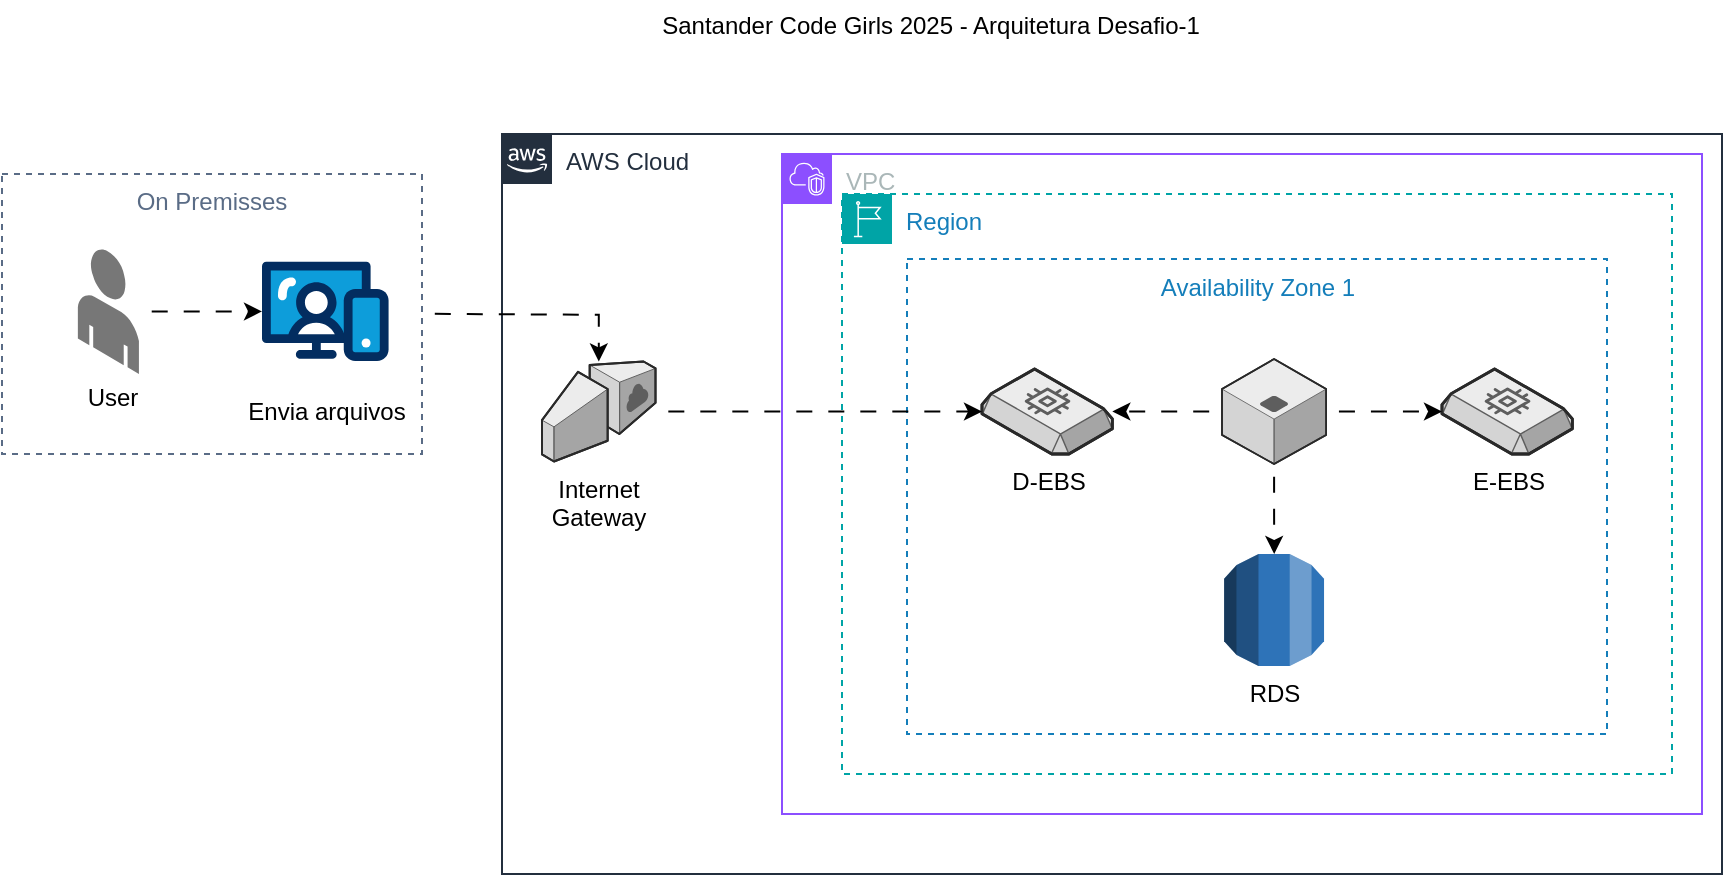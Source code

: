 <mxfile version="28.1.2">
  <diagram name="Página-1" id="4yl0V0nPSvAQnNA2cZoI">
    <mxGraphModel dx="1055" dy="626" grid="0" gridSize="10" guides="1" tooltips="1" connect="1" arrows="1" fold="1" page="1" pageScale="1" pageWidth="1169" pageHeight="827" background="#ffffff" math="0" shadow="0">
      <root>
        <mxCell id="0" />
        <mxCell id="1" parent="0" />
        <mxCell id="ik52JBesOWgbjSkcogyt-33" value="On Premisses" style="fillColor=none;strokeColor=#5A6C86;dashed=1;verticalAlign=top;fontStyle=0;fontColor=#5A6C86;whiteSpace=wrap;html=1;" vertex="1" parent="1">
          <mxGeometry x="40" y="100" width="210" height="140" as="geometry" />
        </mxCell>
        <mxCell id="ik52JBesOWgbjSkcogyt-3" value="AWS Cloud" style="points=[[0,0],[0.25,0],[0.5,0],[0.75,0],[1,0],[1,0.25],[1,0.5],[1,0.75],[1,1],[0.75,1],[0.5,1],[0.25,1],[0,1],[0,0.75],[0,0.5],[0,0.25]];outlineConnect=0;gradientColor=none;html=1;whiteSpace=wrap;fontSize=12;fontStyle=0;container=1;pointerEvents=0;collapsible=0;recursiveResize=0;shape=mxgraph.aws4.group;grIcon=mxgraph.aws4.group_aws_cloud_alt;strokeColor=#232F3E;fillColor=none;verticalAlign=top;align=left;spacingLeft=30;fontColor=#232F3E;dashed=0;" vertex="1" parent="1">
          <mxGeometry x="290" y="80" width="610" height="370" as="geometry" />
        </mxCell>
        <mxCell id="ik52JBesOWgbjSkcogyt-25" value="Internet &lt;br&gt;Gateway" style="verticalLabelPosition=bottom;html=1;verticalAlign=top;strokeWidth=1;align=center;outlineConnect=0;dashed=0;outlineConnect=0;shape=mxgraph.aws3d.internetGateway;fillColor=#ECECEC;strokeColor=#5E5E5E;aspect=fixed;strokeColor2=#292929;" vertex="1" parent="ik52JBesOWgbjSkcogyt-3">
          <mxGeometry x="20" y="113.75" width="56.76" height="50" as="geometry" />
        </mxCell>
        <mxCell id="ik52JBesOWgbjSkcogyt-30" value="Region" style="points=[[0,0],[0.25,0],[0.5,0],[0.75,0],[1,0],[1,0.25],[1,0.5],[1,0.75],[1,1],[0.75,1],[0.5,1],[0.25,1],[0,1],[0,0.75],[0,0.5],[0,0.25]];outlineConnect=0;gradientColor=none;html=1;whiteSpace=wrap;fontSize=12;fontStyle=0;container=1;pointerEvents=0;collapsible=0;recursiveResize=0;shape=mxgraph.aws4.group;grIcon=mxgraph.aws4.group_region;strokeColor=#00A4A6;fillColor=none;verticalAlign=top;align=left;spacingLeft=30;fontColor=#147EBA;dashed=1;" vertex="1" parent="ik52JBesOWgbjSkcogyt-3">
          <mxGeometry x="170" y="30" width="415" height="290" as="geometry" />
        </mxCell>
        <mxCell id="ik52JBesOWgbjSkcogyt-18" value="Availability Zone 1" style="fillColor=default;strokeColor=#147EBA;dashed=1;verticalAlign=top;fontStyle=0;fontColor=#147EBA;whiteSpace=wrap;html=1;" vertex="1" parent="ik52JBesOWgbjSkcogyt-30">
          <mxGeometry x="32.5" y="32.5" width="350" height="237.5" as="geometry" />
        </mxCell>
        <mxCell id="ik52JBesOWgbjSkcogyt-6" value="E-EBS" style="verticalLabelPosition=bottom;html=1;verticalAlign=top;strokeWidth=1;align=center;outlineConnect=0;dashed=0;outlineConnect=0;shape=mxgraph.aws3d.ebs2;fillColor=#ECECEC;strokeColor=#5E5E5E;aspect=fixed;strokeColor2=#292929;" vertex="1" parent="ik52JBesOWgbjSkcogyt-30">
          <mxGeometry x="300" y="87.5" width="65.17" height="42.5" as="geometry" />
        </mxCell>
        <mxCell id="ik52JBesOWgbjSkcogyt-39" value="" style="edgeStyle=orthogonalEdgeStyle;rounded=0;orthogonalLoop=1;jettySize=auto;html=1;flowAnimation=1;" edge="1" parent="ik52JBesOWgbjSkcogyt-30" source="ik52JBesOWgbjSkcogyt-5" target="ik52JBesOWgbjSkcogyt-32">
          <mxGeometry relative="1" as="geometry" />
        </mxCell>
        <mxCell id="ik52JBesOWgbjSkcogyt-44" value="" style="edgeStyle=orthogonalEdgeStyle;rounded=0;orthogonalLoop=1;jettySize=auto;html=1;flowAnimation=1;" edge="1" parent="ik52JBesOWgbjSkcogyt-30" source="ik52JBesOWgbjSkcogyt-5" target="ik52JBesOWgbjSkcogyt-6">
          <mxGeometry relative="1" as="geometry" />
        </mxCell>
        <mxCell id="ik52JBesOWgbjSkcogyt-55" value="" style="edgeStyle=orthogonalEdgeStyle;rounded=0;orthogonalLoop=1;jettySize=auto;html=1;flowAnimation=1;" edge="1" parent="ik52JBesOWgbjSkcogyt-30" source="ik52JBesOWgbjSkcogyt-5" target="ik52JBesOWgbjSkcogyt-45">
          <mxGeometry relative="1" as="geometry" />
        </mxCell>
        <mxCell id="ik52JBesOWgbjSkcogyt-5" value="" style="verticalLabelPosition=bottom;html=1;verticalAlign=top;strokeWidth=1;align=center;outlineConnect=0;dashed=0;outlineConnect=0;shape=mxgraph.aws3d.application_server;fillColor=#ECECEC;strokeColor=#5E5E5E;aspect=fixed;strokeColor2=#292929;" vertex="1" parent="ik52JBesOWgbjSkcogyt-30">
          <mxGeometry x="190" y="82.5" width="52.07" height="52.5" as="geometry" />
        </mxCell>
        <mxCell id="ik52JBesOWgbjSkcogyt-32" value="D-EBS" style="verticalLabelPosition=bottom;html=1;verticalAlign=top;strokeWidth=1;align=center;outlineConnect=0;dashed=0;outlineConnect=0;shape=mxgraph.aws3d.ebs2;fillColor=#ECECEC;strokeColor=#5E5E5E;aspect=fixed;strokeColor2=#292929;" vertex="1" parent="ik52JBesOWgbjSkcogyt-30">
          <mxGeometry x="70" y="87.5" width="65.17" height="42.5" as="geometry" />
        </mxCell>
        <mxCell id="ik52JBesOWgbjSkcogyt-45" value="RDS" style="outlineConnect=0;dashed=0;verticalLabelPosition=bottom;verticalAlign=top;align=center;html=1;shape=mxgraph.aws3.rds;fillColor=#2E73B8;gradientColor=none;" vertex="1" parent="ik52JBesOWgbjSkcogyt-30">
          <mxGeometry x="191.06" y="180" width="49.96" height="56" as="geometry" />
        </mxCell>
        <mxCell id="ik52JBesOWgbjSkcogyt-51" value="VPC" style="points=[[0,0],[0.25,0],[0.5,0],[0.75,0],[1,0],[1,0.25],[1,0.5],[1,0.75],[1,1],[0.75,1],[0.5,1],[0.25,1],[0,1],[0,0.75],[0,0.5],[0,0.25]];outlineConnect=0;gradientColor=none;html=1;whiteSpace=wrap;fontSize=12;fontStyle=0;container=1;pointerEvents=0;collapsible=0;recursiveResize=0;shape=mxgraph.aws4.group;grIcon=mxgraph.aws4.group_vpc2;strokeColor=#8C4FFF;fillColor=none;verticalAlign=top;align=left;spacingLeft=30;fontColor=#AAB7B8;dashed=0;" vertex="1" parent="ik52JBesOWgbjSkcogyt-3">
          <mxGeometry x="140" y="10" width="460" height="330" as="geometry" />
        </mxCell>
        <mxCell id="ik52JBesOWgbjSkcogyt-54" value="" style="edgeStyle=orthogonalEdgeStyle;rounded=0;orthogonalLoop=1;jettySize=auto;html=1;flowAnimation=1;" edge="1" parent="ik52JBesOWgbjSkcogyt-3" source="ik52JBesOWgbjSkcogyt-25" target="ik52JBesOWgbjSkcogyt-32">
          <mxGeometry relative="1" as="geometry" />
        </mxCell>
        <mxCell id="ik52JBesOWgbjSkcogyt-17" value="" style="edgeStyle=orthogonalEdgeStyle;rounded=0;orthogonalLoop=1;jettySize=auto;html=1;flowAnimation=1;" edge="1" parent="1" target="ik52JBesOWgbjSkcogyt-25">
          <mxGeometry relative="1" as="geometry">
            <mxPoint x="250" y="169.9" as="sourcePoint" />
            <mxPoint x="358" y="220" as="targetPoint" />
          </mxGeometry>
        </mxCell>
        <mxCell id="ik52JBesOWgbjSkcogyt-23" value="User" style="text;html=1;align=center;verticalAlign=middle;resizable=0;points=[];autosize=1;strokeColor=none;fillColor=none;" vertex="1" parent="1">
          <mxGeometry x="70" y="197.4" width="50" height="30" as="geometry" />
        </mxCell>
        <mxCell id="ik52JBesOWgbjSkcogyt-37" value="" style="edgeStyle=orthogonalEdgeStyle;rounded=0;orthogonalLoop=1;jettySize=auto;html=1;flowAnimation=1;" edge="1" parent="1" source="ik52JBesOWgbjSkcogyt-8" target="ik52JBesOWgbjSkcogyt-34">
          <mxGeometry relative="1" as="geometry" />
        </mxCell>
        <mxCell id="ik52JBesOWgbjSkcogyt-8" value="" style="verticalLabelPosition=bottom;html=1;verticalAlign=top;strokeWidth=1;align=center;outlineConnect=0;dashed=0;outlineConnect=0;shape=mxgraph.aws3d.end_user;strokeColor=none;fillColor=#777777;aspect=fixed;" vertex="1" parent="1">
          <mxGeometry x="77.93" y="137.4" width="30.53" height="62.6" as="geometry" />
        </mxCell>
        <mxCell id="ik52JBesOWgbjSkcogyt-34" value="Envia arquivos" style="verticalLabelPosition=bottom;aspect=fixed;html=1;shape=mxgraph.salesforce.web;fillColorStyles=fillColor2,fillColor3,fillColor4;fillColor2=#032d60;fillColor3=#0d9dda;fillColor4=#ffffff;fillColor=none;strokeColor=none;" vertex="1" parent="1">
          <mxGeometry x="170" y="143.7" width="63.29" height="50" as="geometry" />
        </mxCell>
        <mxCell id="ik52JBesOWgbjSkcogyt-56" value="Santander Code Girls 2025 - Arquitetura Desafio-1" style="text;html=1;align=center;verticalAlign=middle;resizable=0;points=[];autosize=1;strokeColor=none;fillColor=none;" vertex="1" parent="1">
          <mxGeometry x="360" y="13" width="287" height="26" as="geometry" />
        </mxCell>
      </root>
    </mxGraphModel>
  </diagram>
</mxfile>
